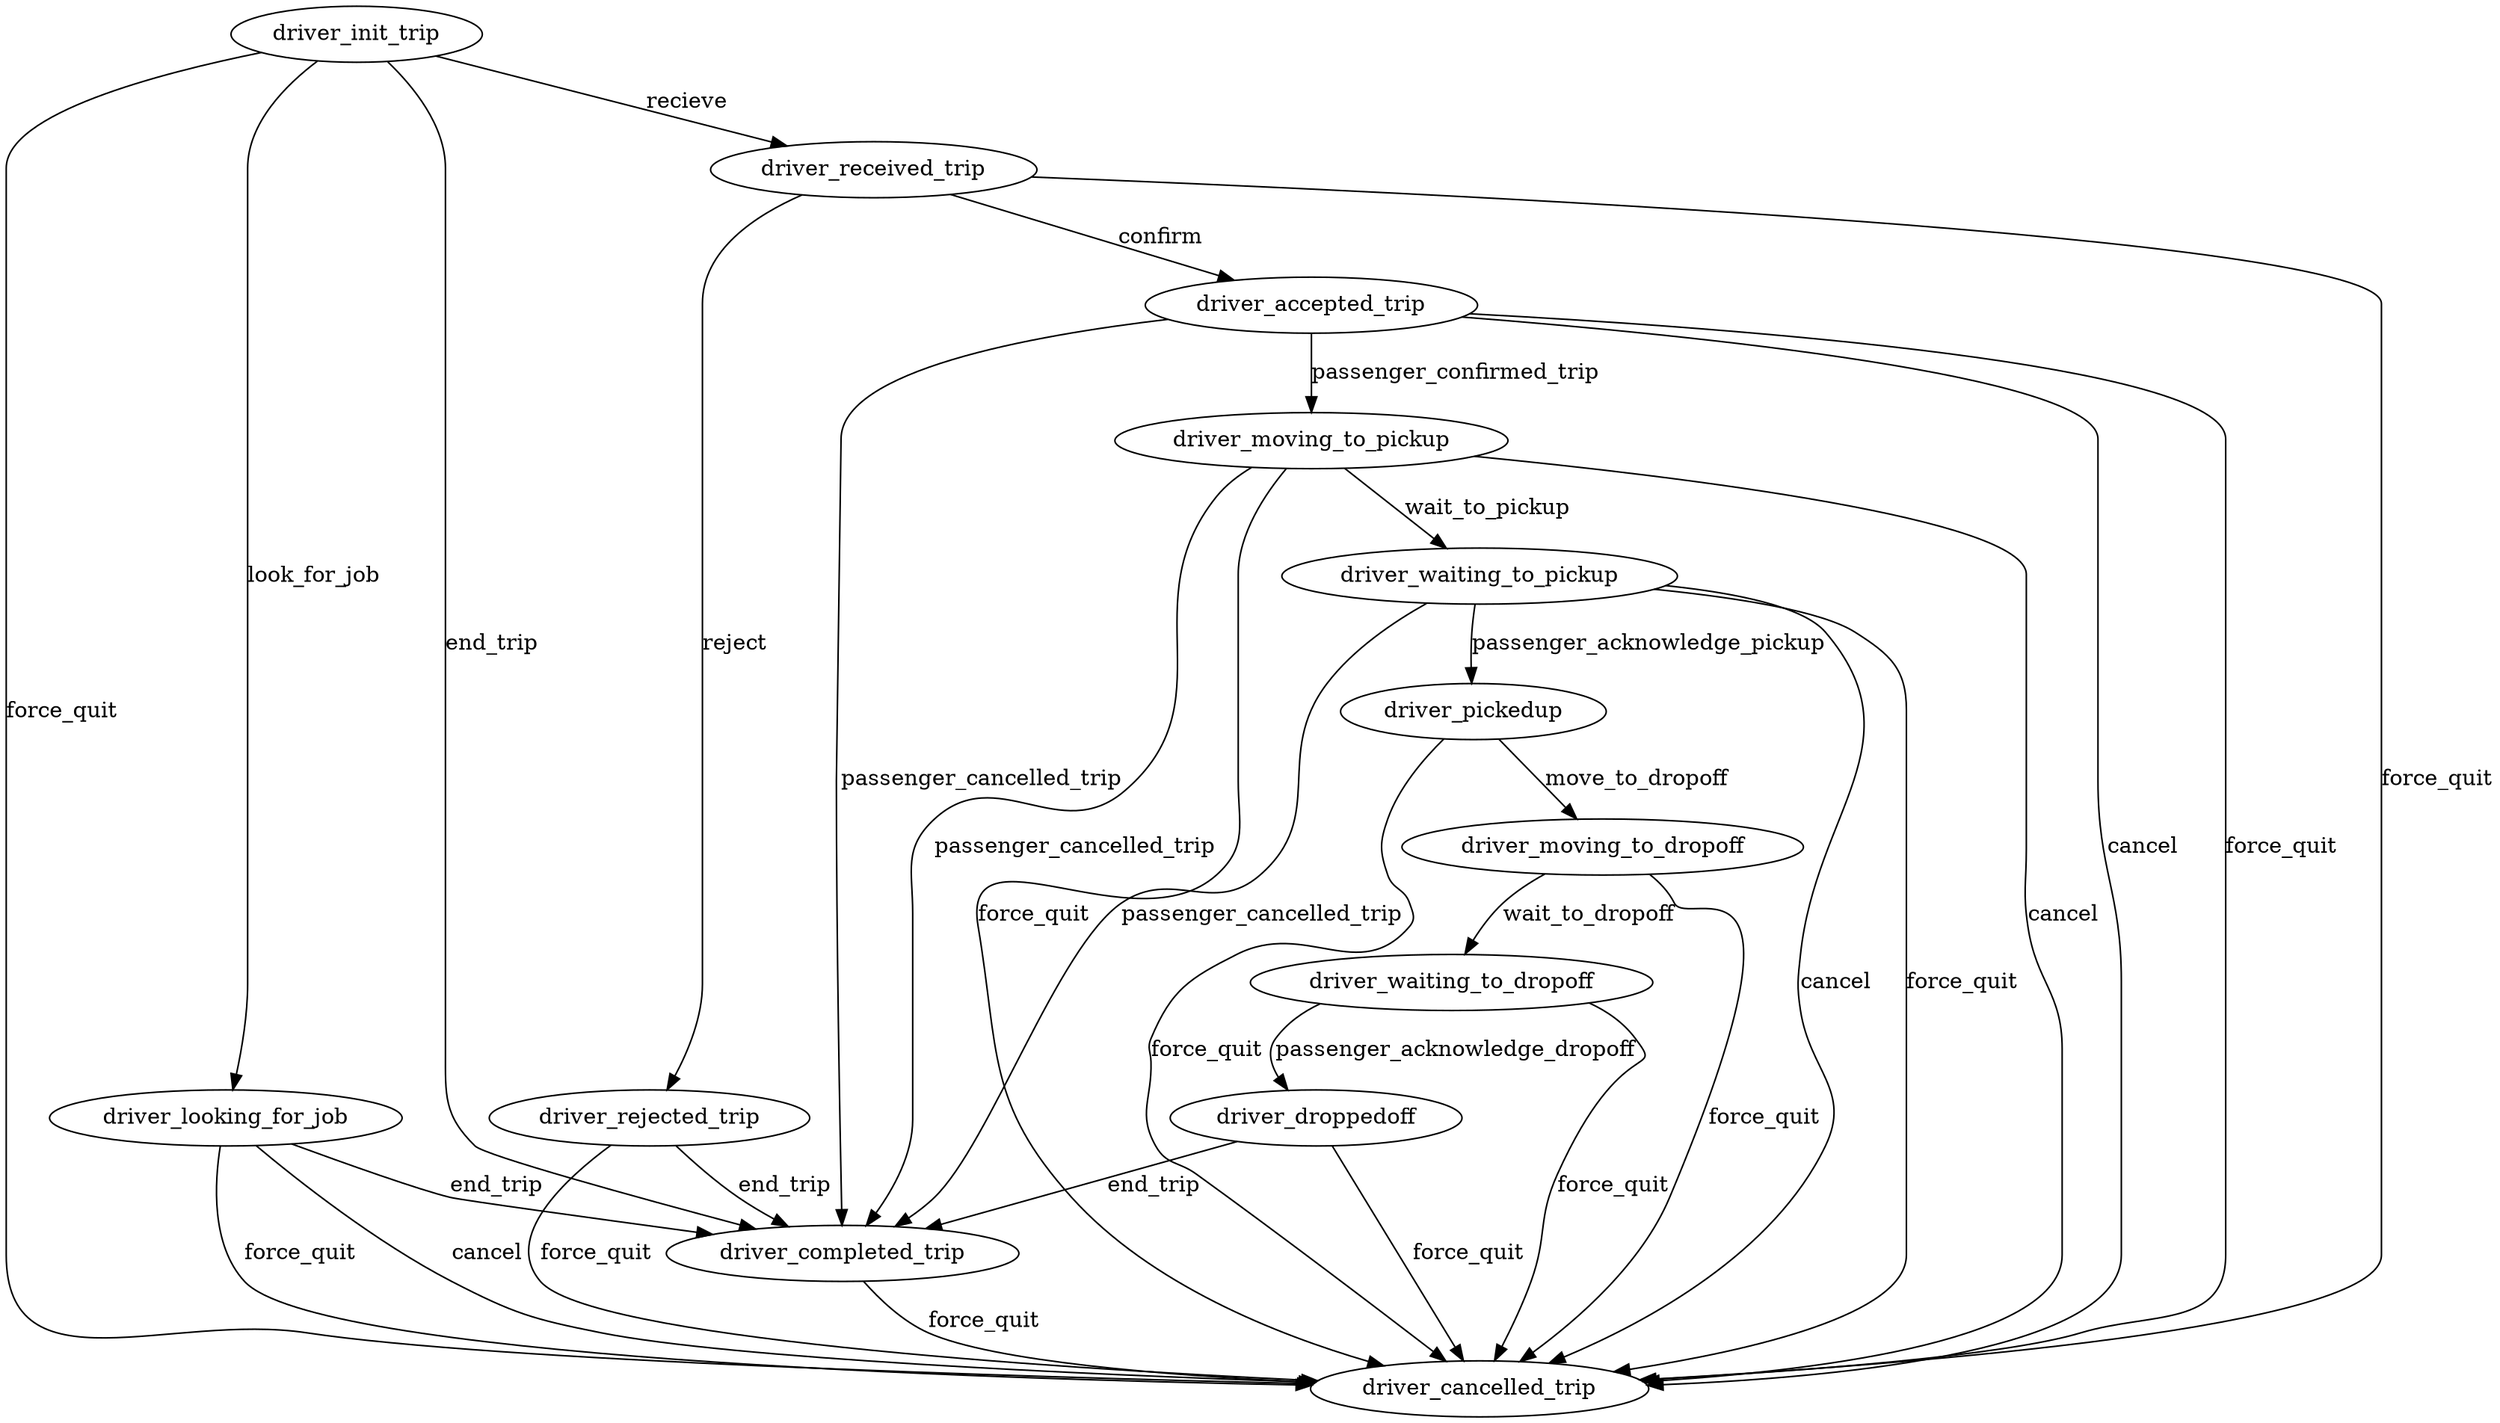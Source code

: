 // RidehailDriverTripStateMachine
digraph {
	driver_accepted_trip -> driver_moving_to_pickup [label=passenger_confirmed_trip]
	driver_accepted_trip -> driver_completed_trip [label=passenger_cancelled_trip]
	driver_accepted_trip -> driver_cancelled_trip [label=cancel]
	driver_accepted_trip -> driver_cancelled_trip [label=force_quit]
	driver_completed_trip -> driver_cancelled_trip [label=force_quit]
	driver_droppedoff -> driver_completed_trip [label=end_trip]
	driver_droppedoff -> driver_cancelled_trip [label=force_quit]
	driver_init_trip -> driver_looking_for_job [label=look_for_job]
	driver_init_trip -> driver_received_trip [label=recieve]
	driver_init_trip -> driver_completed_trip [label=end_trip]
	driver_init_trip -> driver_cancelled_trip [label=force_quit]
	driver_looking_for_job -> driver_completed_trip [label=end_trip]
	driver_looking_for_job -> driver_cancelled_trip [label=cancel]
	driver_looking_for_job -> driver_cancelled_trip [label=force_quit]
	driver_moving_to_dropoff -> driver_waiting_to_dropoff [label=wait_to_dropoff]
	driver_moving_to_dropoff -> driver_cancelled_trip [label=force_quit]
	driver_moving_to_pickup -> driver_waiting_to_pickup [label=wait_to_pickup]
	driver_moving_to_pickup -> driver_completed_trip [label=passenger_cancelled_trip]
	driver_moving_to_pickup -> driver_cancelled_trip [label=cancel]
	driver_moving_to_pickup -> driver_cancelled_trip [label=force_quit]
	driver_pickedup -> driver_moving_to_dropoff [label=move_to_dropoff]
	driver_pickedup -> driver_cancelled_trip [label=force_quit]
	driver_received_trip -> driver_accepted_trip [label=confirm]
	driver_received_trip -> driver_rejected_trip [label=reject]
	driver_received_trip -> driver_cancelled_trip [label=force_quit]
	driver_rejected_trip -> driver_completed_trip [label=end_trip]
	driver_rejected_trip -> driver_cancelled_trip [label=force_quit]
	driver_waiting_to_dropoff -> driver_droppedoff [label=passenger_acknowledge_dropoff]
	driver_waiting_to_dropoff -> driver_cancelled_trip [label=force_quit]
	driver_waiting_to_pickup -> driver_completed_trip [label=passenger_cancelled_trip]
	driver_waiting_to_pickup -> driver_pickedup [label=passenger_acknowledge_pickup]
	driver_waiting_to_pickup -> driver_cancelled_trip [label=cancel]
	driver_waiting_to_pickup -> driver_cancelled_trip [label=force_quit]
}
